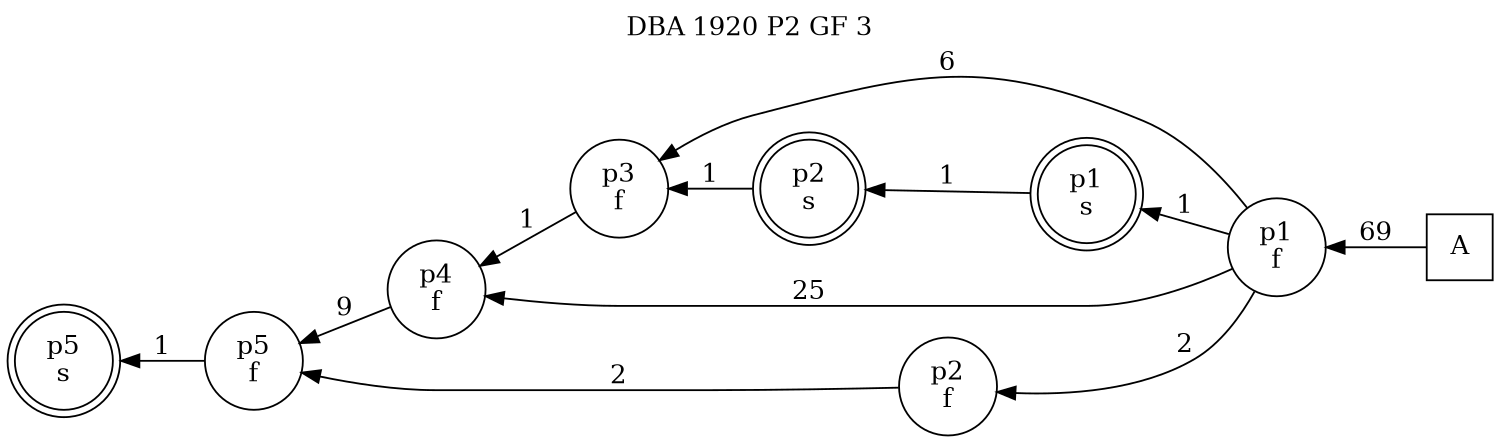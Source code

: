 digraph DBA_1920_P2_GF_3_GOOD {
labelloc="tl"
label= " DBA 1920 P2 GF 3 "
rankdir="RL";
graph [ size=" 10 , 10 !"]

"A" [shape="square" label="A"]
"p1_f" [shape="circle" label="p1
f"]
"p4_f" [shape="circle" label="p4
f"]
"p2_f" [shape="circle" label="p2
f"]
"p5_f" [shape="circle" label="p5
f"]
"p3_f" [shape="circle" label="p3
f"]
"p1_s" [shape="doublecircle" label="p1
s"]
"p2_s" [shape="doublecircle" label="p2
s"]
"p5_s" [shape="doublecircle" label="p5
s"]
"A" -> "p1_f" [ label=69]
"p1_f" -> "p4_f" [ label=25]
"p1_f" -> "p2_f" [ label=2]
"p1_f" -> "p3_f" [ label=6]
"p1_f" -> "p1_s" [ label=1]
"p4_f" -> "p5_f" [ label=9]
"p2_f" -> "p5_f" [ label=2]
"p5_f" -> "p5_s" [ label=1]
"p3_f" -> "p4_f" [ label=1]
"p1_s" -> "p2_s" [ label=1]
"p2_s" -> "p3_f" [ label=1]
}
